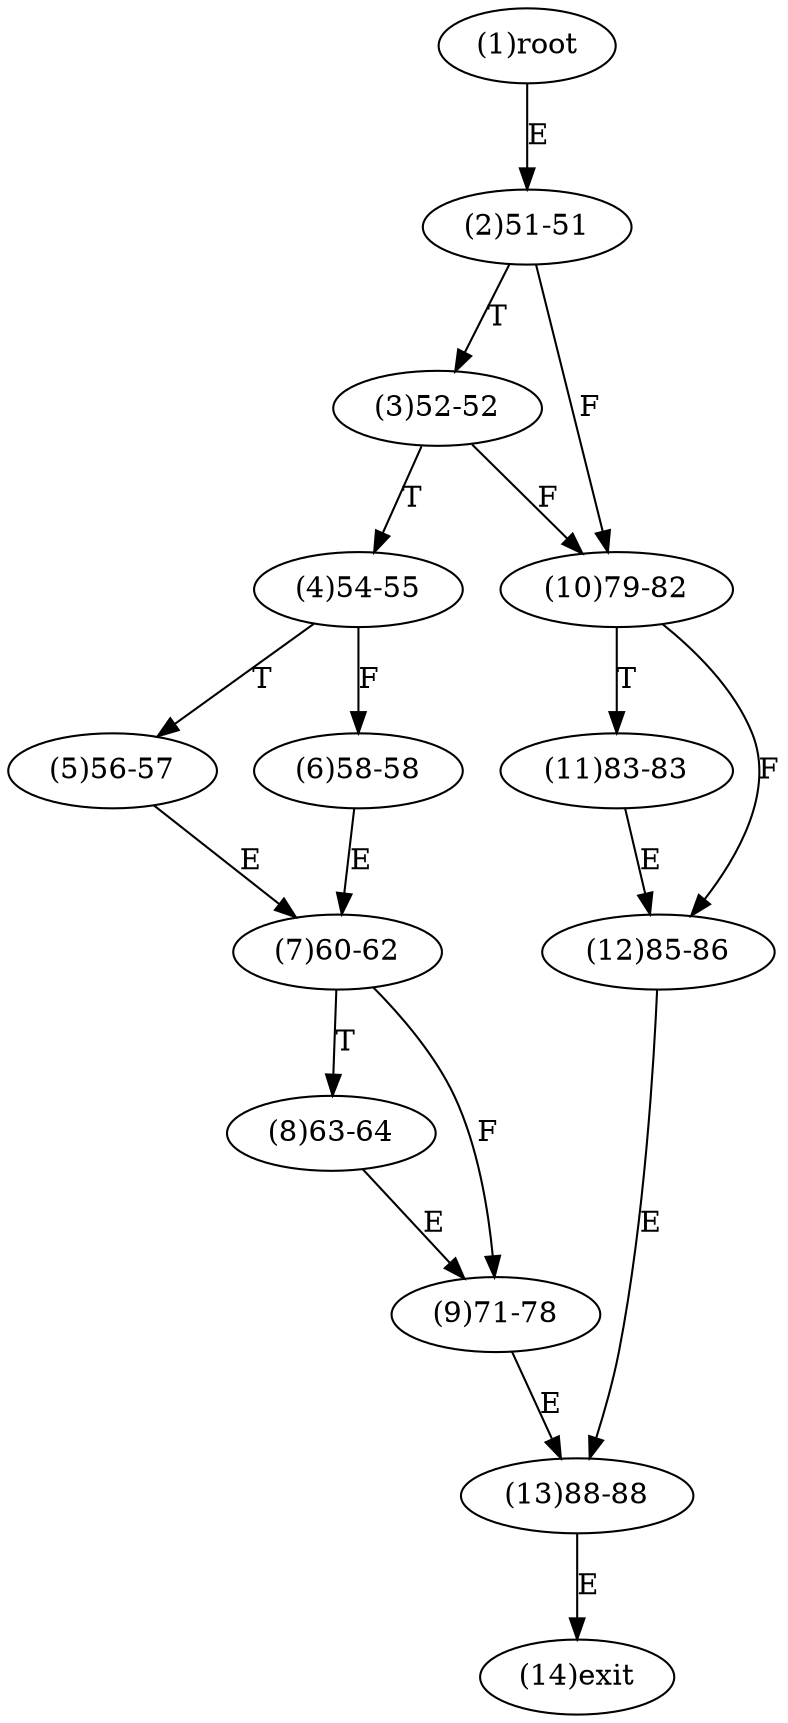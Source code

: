 digraph "" { 
1[ label="(1)root"];
2[ label="(2)51-51"];
3[ label="(3)52-52"];
4[ label="(4)54-55"];
5[ label="(5)56-57"];
6[ label="(6)58-58"];
7[ label="(7)60-62"];
8[ label="(8)63-64"];
9[ label="(9)71-78"];
10[ label="(10)79-82"];
11[ label="(11)83-83"];
12[ label="(12)85-86"];
13[ label="(13)88-88"];
14[ label="(14)exit"];
1->2[ label="E"];
2->10[ label="F"];
2->3[ label="T"];
3->10[ label="F"];
3->4[ label="T"];
4->6[ label="F"];
4->5[ label="T"];
5->7[ label="E"];
6->7[ label="E"];
7->9[ label="F"];
7->8[ label="T"];
8->9[ label="E"];
9->13[ label="E"];
10->12[ label="F"];
10->11[ label="T"];
11->12[ label="E"];
12->13[ label="E"];
13->14[ label="E"];
}
